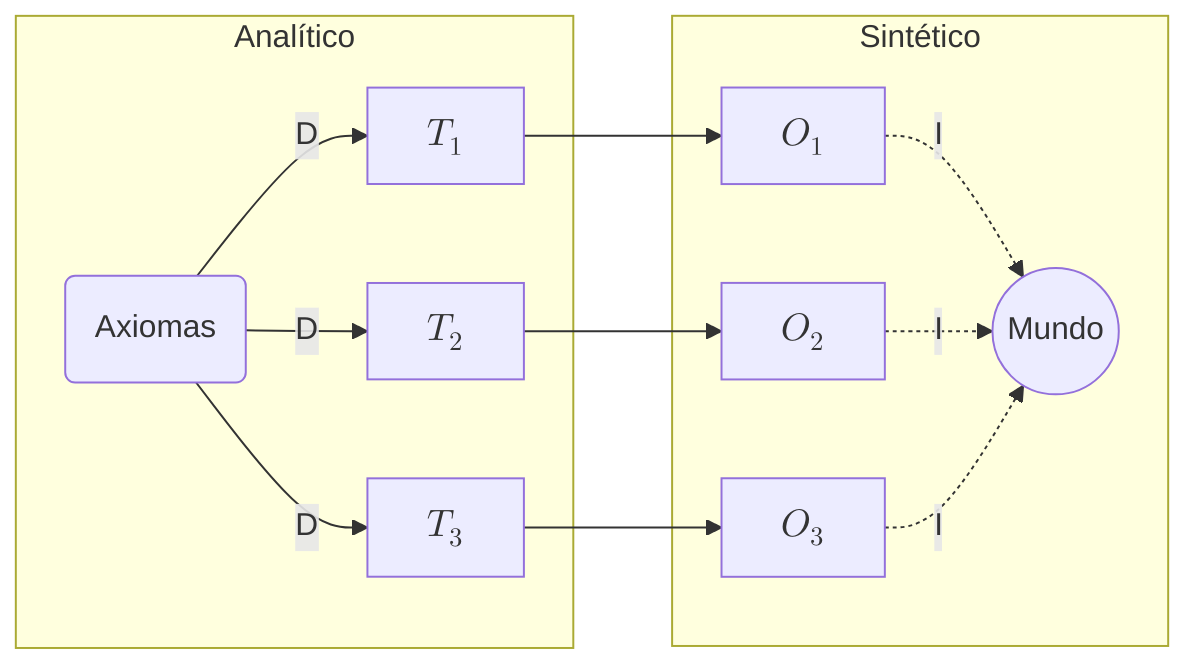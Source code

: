 flowchart LR
    subgraph an [Analítico]
        A(Axiomas) -- D --> $$T_1$$ & $$T_2$$ & $$T_3$$
    end

    subgraph si [Sintético]
        $$T_1$$ --> $$O_1$$
        $$T_2$$ --> $$O_2$$
        $$T_3$$ --> $$O_3$$
        
        $$O_1$$ & $$O_2$$ & $$O_3$$  -. I .-> M((Mundo)) 
    end